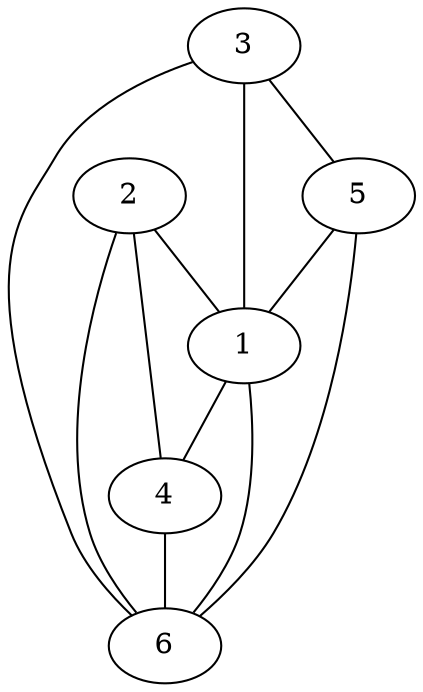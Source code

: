 graph pdb1blu {
	1	 [aaLength=6,
		sequence=SQCVEV,
		type=0];
	6	 [aaLength=5,
		sequence=TYVIE,
		type=1];
	1 -- 6	 [distance0="18.0",
		frequency=1,
		type0=2];
	4	 [aaLength=3,
		sequence=IKD,
		type=1];
	1 -- 4	 [distance0="12.0",
		frequency=1,
		type0=1];
	2	 [aaLength=12,
		sequence=DELRAKYERITG,
		type=0];
	2 -- 1	 [distance0="22.0",
		frequency=1,
		type0=2];
	2 -- 6	 [distance0="40.0",
		frequency=1,
		type0=3];
	2 -- 4	 [distance0="10.0",
		frequency=1,
		type0=1];
	3	 [aaLength=3,
		sequence=ALM,
		type=1];
	3 -- 1	 [distance0="46.0",
		frequency=1,
		type0=3];
	3 -- 6	 [distance0="28.0",
		frequency=1,
		type0=2];
	5	 [aaLength=5,
		sequence=AISQG,
		type=1];
	3 -- 5	 [distance0="21.0",
		distance1="0.0",
		frequency=2,
		type0=1,
		type1=4];
	4 -- 6	 [distance0="30.0",
		frequency=1,
		type0=3];
	5 -- 1	 [distance0="25.0",
		frequency=1,
		type0=3];
	5 -- 6	 [distance0="7.0",
		distance1="0.0",
		frequency=2,
		type0=1,
		type1=4];
}
